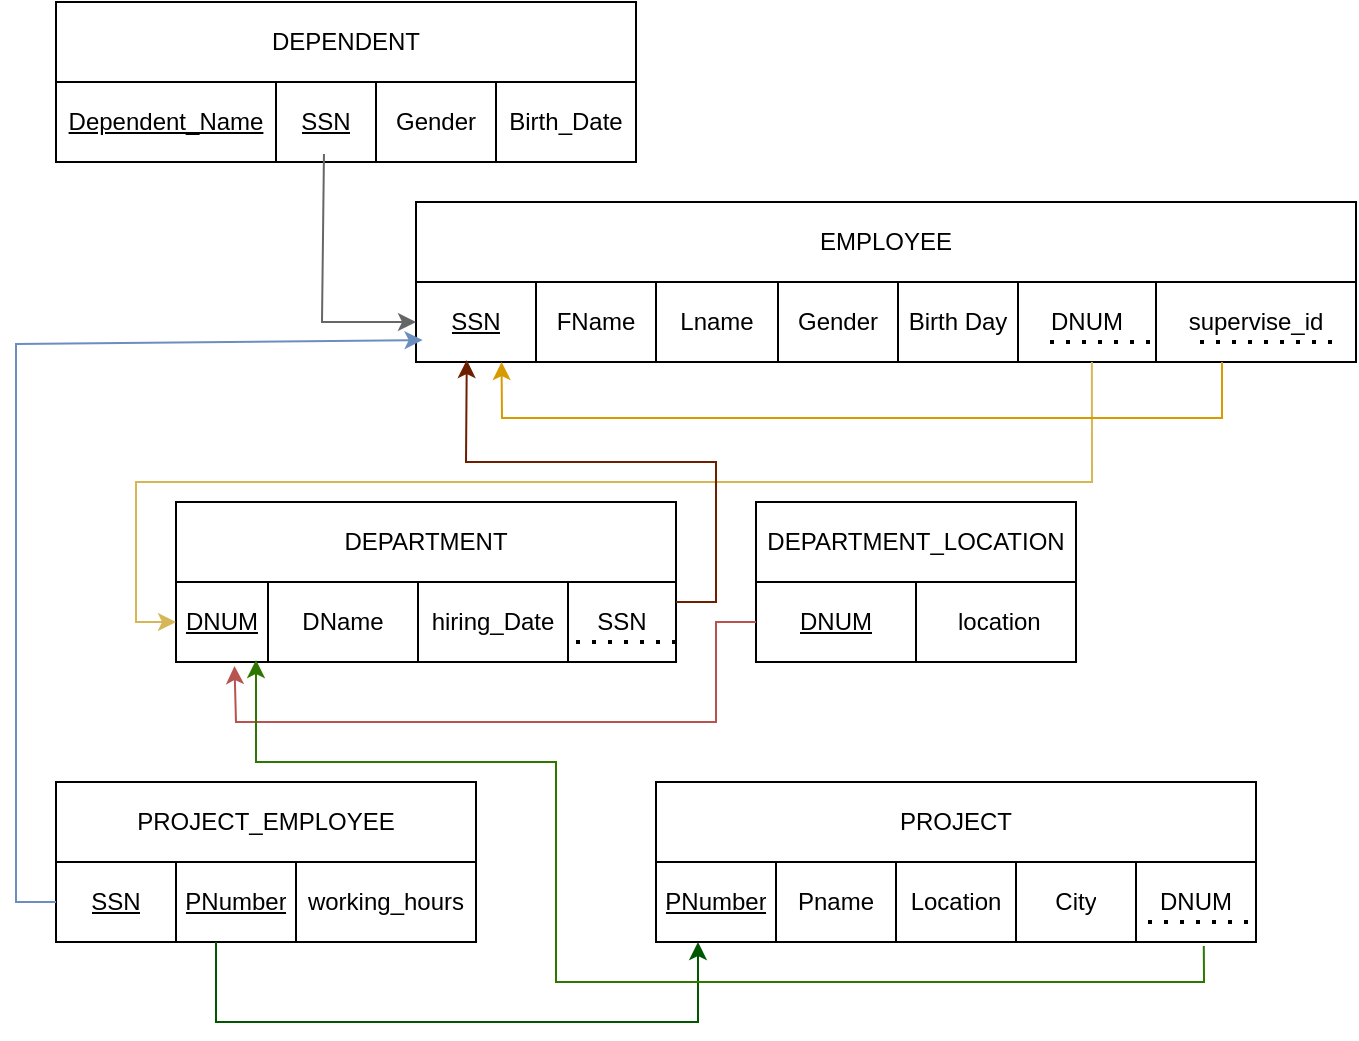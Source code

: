 <mxfile version="27.0.6">
  <diagram name="Page-1" id="WqQekX3sTyzEhNswUoji">
    <mxGraphModel dx="1418" dy="786" grid="1" gridSize="10" guides="1" tooltips="1" connect="1" arrows="1" fold="1" page="1" pageScale="1" pageWidth="850" pageHeight="1100" math="0" shadow="0">
      <root>
        <mxCell id="0" />
        <mxCell id="1" parent="0" />
        <mxCell id="C1v7L-V6cYP2EohM0xs5-46" value="" style="shape=table;startSize=0;container=1;collapsible=0;childLayout=tableLayout;" parent="1" vertex="1">
          <mxGeometry x="220" y="130" width="470" height="80" as="geometry" />
        </mxCell>
        <mxCell id="C1v7L-V6cYP2EohM0xs5-47" value="" style="shape=tableRow;horizontal=0;startSize=0;swimlaneHead=0;swimlaneBody=0;strokeColor=inherit;top=0;left=0;bottom=0;right=0;collapsible=0;dropTarget=0;fillColor=none;points=[[0,0.5],[1,0.5]];portConstraint=eastwest;" parent="C1v7L-V6cYP2EohM0xs5-46" vertex="1">
          <mxGeometry width="470" height="40" as="geometry" />
        </mxCell>
        <mxCell id="C1v7L-V6cYP2EohM0xs5-48" value="EMPLOYEE" style="shape=partialRectangle;html=1;whiteSpace=wrap;connectable=0;strokeColor=inherit;overflow=hidden;fillColor=none;top=0;left=0;bottom=0;right=0;pointerEvents=1;rowspan=1;colspan=8;" parent="C1v7L-V6cYP2EohM0xs5-47" vertex="1">
          <mxGeometry width="470" height="40" as="geometry">
            <mxRectangle width="60" height="40" as="alternateBounds" />
          </mxGeometry>
        </mxCell>
        <mxCell id="C1v7L-V6cYP2EohM0xs5-49" value="" style="shape=partialRectangle;html=1;whiteSpace=wrap;connectable=0;strokeColor=inherit;overflow=hidden;fillColor=none;top=0;left=0;bottom=0;right=0;pointerEvents=1;" parent="C1v7L-V6cYP2EohM0xs5-47" vertex="1" visible="0">
          <mxGeometry x="60" width="60" height="40" as="geometry">
            <mxRectangle width="60" height="40" as="alternateBounds" />
          </mxGeometry>
        </mxCell>
        <mxCell id="C1v7L-V6cYP2EohM0xs5-50" value="" style="shape=partialRectangle;html=1;whiteSpace=wrap;connectable=0;strokeColor=inherit;overflow=hidden;fillColor=none;top=0;left=0;bottom=0;right=0;pointerEvents=1;" parent="C1v7L-V6cYP2EohM0xs5-47" vertex="1" visible="0">
          <mxGeometry x="120" width="61" height="40" as="geometry">
            <mxRectangle width="61" height="40" as="alternateBounds" />
          </mxGeometry>
        </mxCell>
        <mxCell id="C1v7L-V6cYP2EohM0xs5-51" value="" style="shape=partialRectangle;html=1;whiteSpace=wrap;connectable=0;strokeColor=inherit;overflow=hidden;fillColor=none;top=0;left=0;bottom=0;right=0;pointerEvents=1;" parent="C1v7L-V6cYP2EohM0xs5-47" vertex="1" visible="0">
          <mxGeometry x="181" width="60" height="40" as="geometry">
            <mxRectangle width="60" height="40" as="alternateBounds" />
          </mxGeometry>
        </mxCell>
        <mxCell id="C1v7L-V6cYP2EohM0xs5-52" value="" style="shape=partialRectangle;html=1;whiteSpace=wrap;connectable=0;strokeColor=inherit;overflow=hidden;fillColor=none;top=0;left=0;bottom=0;right=0;pointerEvents=1;" parent="C1v7L-V6cYP2EohM0xs5-47" vertex="1" visible="0">
          <mxGeometry x="241" width="60" height="40" as="geometry">
            <mxRectangle width="60" height="40" as="alternateBounds" />
          </mxGeometry>
        </mxCell>
        <mxCell id="C1v7L-V6cYP2EohM0xs5-53" value="" style="shape=partialRectangle;html=1;whiteSpace=wrap;connectable=0;strokeColor=inherit;overflow=hidden;fillColor=none;top=0;left=0;bottom=0;right=0;pointerEvents=1;" parent="C1v7L-V6cYP2EohM0xs5-47" vertex="1" visible="0">
          <mxGeometry x="301" width="69" height="40" as="geometry">
            <mxRectangle width="69" height="40" as="alternateBounds" />
          </mxGeometry>
        </mxCell>
        <mxCell id="C1v7L-V6cYP2EohM0xs5-54" value="" style="shape=partialRectangle;html=1;whiteSpace=wrap;connectable=0;strokeColor=inherit;overflow=hidden;fillColor=none;top=0;left=0;bottom=0;right=0;pointerEvents=1;" parent="C1v7L-V6cYP2EohM0xs5-47" vertex="1" visible="0">
          <mxGeometry x="370" width="100" height="40" as="geometry">
            <mxRectangle width="100" height="40" as="alternateBounds" />
          </mxGeometry>
        </mxCell>
        <mxCell id="C1v7L-V6cYP2EohM0xs5-55" value="" style="shape=tableRow;horizontal=0;startSize=0;swimlaneHead=0;swimlaneBody=0;strokeColor=inherit;top=0;left=0;bottom=0;right=0;collapsible=0;dropTarget=0;fillColor=none;points=[[0,0.5],[1,0.5]];portConstraint=eastwest;" parent="C1v7L-V6cYP2EohM0xs5-46" vertex="1">
          <mxGeometry y="40" width="470" height="40" as="geometry" />
        </mxCell>
        <mxCell id="C1v7L-V6cYP2EohM0xs5-56" value="&lt;span style=&quot;text-decoration-line: underline;&quot;&gt;SSN&lt;/span&gt;" style="shape=partialRectangle;html=1;whiteSpace=wrap;connectable=0;strokeColor=inherit;overflow=hidden;fillColor=none;top=0;left=0;bottom=0;right=0;pointerEvents=1;" parent="C1v7L-V6cYP2EohM0xs5-55" vertex="1">
          <mxGeometry width="60" height="40" as="geometry">
            <mxRectangle width="60" height="40" as="alternateBounds" />
          </mxGeometry>
        </mxCell>
        <mxCell id="C1v7L-V6cYP2EohM0xs5-57" value="FName" style="shape=partialRectangle;html=1;whiteSpace=wrap;connectable=0;strokeColor=inherit;overflow=hidden;fillColor=none;top=0;left=0;bottom=0;right=0;pointerEvents=1;" parent="C1v7L-V6cYP2EohM0xs5-55" vertex="1">
          <mxGeometry x="60" width="60" height="40" as="geometry">
            <mxRectangle width="60" height="40" as="alternateBounds" />
          </mxGeometry>
        </mxCell>
        <mxCell id="C1v7L-V6cYP2EohM0xs5-58" value="Lname" style="shape=partialRectangle;html=1;whiteSpace=wrap;connectable=0;strokeColor=inherit;overflow=hidden;fillColor=none;top=0;left=0;bottom=0;right=0;pointerEvents=1;" parent="C1v7L-V6cYP2EohM0xs5-55" vertex="1">
          <mxGeometry x="120" width="61" height="40" as="geometry">
            <mxRectangle width="61" height="40" as="alternateBounds" />
          </mxGeometry>
        </mxCell>
        <mxCell id="C1v7L-V6cYP2EohM0xs5-59" value="Gender" style="shape=partialRectangle;html=1;whiteSpace=wrap;connectable=0;strokeColor=inherit;overflow=hidden;fillColor=none;top=0;left=0;bottom=0;right=0;pointerEvents=1;" parent="C1v7L-V6cYP2EohM0xs5-55" vertex="1">
          <mxGeometry x="181" width="60" height="40" as="geometry">
            <mxRectangle width="60" height="40" as="alternateBounds" />
          </mxGeometry>
        </mxCell>
        <mxCell id="C1v7L-V6cYP2EohM0xs5-60" value="Birth Day" style="shape=partialRectangle;html=1;whiteSpace=wrap;connectable=0;strokeColor=inherit;overflow=hidden;fillColor=none;top=0;left=0;bottom=0;right=0;pointerEvents=1;" parent="C1v7L-V6cYP2EohM0xs5-55" vertex="1">
          <mxGeometry x="241" width="60" height="40" as="geometry">
            <mxRectangle width="60" height="40" as="alternateBounds" />
          </mxGeometry>
        </mxCell>
        <mxCell id="C1v7L-V6cYP2EohM0xs5-61" value="DNUM" style="shape=partialRectangle;html=1;whiteSpace=wrap;connectable=0;strokeColor=inherit;overflow=hidden;fillColor=none;top=0;left=0;bottom=0;right=0;pointerEvents=1;" parent="C1v7L-V6cYP2EohM0xs5-55" vertex="1">
          <mxGeometry x="301" width="69" height="40" as="geometry">
            <mxRectangle width="69" height="40" as="alternateBounds" />
          </mxGeometry>
        </mxCell>
        <mxCell id="C1v7L-V6cYP2EohM0xs5-62" value="supervise_id" style="shape=partialRectangle;html=1;whiteSpace=wrap;connectable=0;strokeColor=inherit;overflow=hidden;fillColor=none;top=0;left=0;bottom=0;right=0;pointerEvents=1;" parent="C1v7L-V6cYP2EohM0xs5-55" vertex="1">
          <mxGeometry x="370" width="100" height="40" as="geometry">
            <mxRectangle width="100" height="40" as="alternateBounds" />
          </mxGeometry>
        </mxCell>
        <mxCell id="C1v7L-V6cYP2EohM0xs5-63" value="" style="shape=table;startSize=0;container=1;collapsible=0;childLayout=tableLayout;" parent="1" vertex="1">
          <mxGeometry x="100" y="280" width="250" height="80" as="geometry" />
        </mxCell>
        <mxCell id="C1v7L-V6cYP2EohM0xs5-64" value="" style="shape=tableRow;horizontal=0;startSize=0;swimlaneHead=0;swimlaneBody=0;strokeColor=inherit;top=0;left=0;bottom=0;right=0;collapsible=0;dropTarget=0;fillColor=none;points=[[0,0.5],[1,0.5]];portConstraint=eastwest;" parent="C1v7L-V6cYP2EohM0xs5-63" vertex="1">
          <mxGeometry width="250" height="40" as="geometry" />
        </mxCell>
        <mxCell id="C1v7L-V6cYP2EohM0xs5-65" value="DEPARTMENT" style="shape=partialRectangle;html=1;whiteSpace=wrap;connectable=0;strokeColor=inherit;overflow=hidden;fillColor=none;top=0;left=0;bottom=0;right=0;pointerEvents=1;rowspan=1;colspan=4;" parent="C1v7L-V6cYP2EohM0xs5-64" vertex="1">
          <mxGeometry width="250" height="40" as="geometry">
            <mxRectangle width="46" height="40" as="alternateBounds" />
          </mxGeometry>
        </mxCell>
        <mxCell id="C1v7L-V6cYP2EohM0xs5-66" value="" style="shape=partialRectangle;html=1;whiteSpace=wrap;connectable=0;strokeColor=inherit;overflow=hidden;fillColor=none;top=0;left=0;bottom=0;right=0;pointerEvents=1;" parent="C1v7L-V6cYP2EohM0xs5-64" vertex="1" visible="0">
          <mxGeometry x="46" width="75" height="40" as="geometry">
            <mxRectangle width="75" height="40" as="alternateBounds" />
          </mxGeometry>
        </mxCell>
        <mxCell id="bY1gTkFWuia8gDwOcTz6-3" style="shape=partialRectangle;html=1;whiteSpace=wrap;connectable=0;strokeColor=inherit;overflow=hidden;fillColor=none;top=0;left=0;bottom=0;right=0;pointerEvents=1;" vertex="1" visible="0" parent="C1v7L-V6cYP2EohM0xs5-64">
          <mxGeometry x="121" width="75" height="40" as="geometry">
            <mxRectangle width="75" height="40" as="alternateBounds" />
          </mxGeometry>
        </mxCell>
        <mxCell id="bY1gTkFWuia8gDwOcTz6-5" style="shape=partialRectangle;html=1;whiteSpace=wrap;connectable=0;strokeColor=inherit;overflow=hidden;fillColor=none;top=0;left=0;bottom=0;right=0;pointerEvents=1;" vertex="1" visible="0" parent="C1v7L-V6cYP2EohM0xs5-64">
          <mxGeometry x="196" width="54" height="40" as="geometry">
            <mxRectangle width="54" height="40" as="alternateBounds" />
          </mxGeometry>
        </mxCell>
        <mxCell id="C1v7L-V6cYP2EohM0xs5-67" value="" style="shape=tableRow;horizontal=0;startSize=0;swimlaneHead=0;swimlaneBody=0;strokeColor=inherit;top=0;left=0;bottom=0;right=0;collapsible=0;dropTarget=0;fillColor=none;points=[[0,0.5],[1,0.5]];portConstraint=eastwest;" parent="C1v7L-V6cYP2EohM0xs5-63" vertex="1">
          <mxGeometry y="40" width="250" height="40" as="geometry" />
        </mxCell>
        <mxCell id="C1v7L-V6cYP2EohM0xs5-68" value="&lt;span style=&quot;text-decoration-line: underline;&quot;&gt;DNUM&lt;/span&gt;" style="shape=partialRectangle;html=1;whiteSpace=wrap;connectable=0;strokeColor=inherit;overflow=hidden;fillColor=none;top=0;left=0;bottom=0;right=0;pointerEvents=1;" parent="C1v7L-V6cYP2EohM0xs5-67" vertex="1">
          <mxGeometry width="46" height="40" as="geometry">
            <mxRectangle width="46" height="40" as="alternateBounds" />
          </mxGeometry>
        </mxCell>
        <mxCell id="C1v7L-V6cYP2EohM0xs5-69" value="DName" style="shape=partialRectangle;html=1;whiteSpace=wrap;connectable=0;strokeColor=inherit;overflow=hidden;fillColor=none;top=0;left=0;bottom=0;right=0;pointerEvents=1;" parent="C1v7L-V6cYP2EohM0xs5-67" vertex="1">
          <mxGeometry x="46" width="75" height="40" as="geometry">
            <mxRectangle width="75" height="40" as="alternateBounds" />
          </mxGeometry>
        </mxCell>
        <mxCell id="bY1gTkFWuia8gDwOcTz6-4" value="hiring_Date" style="shape=partialRectangle;html=1;whiteSpace=wrap;connectable=0;strokeColor=inherit;overflow=hidden;fillColor=none;top=0;left=0;bottom=0;right=0;pointerEvents=1;" vertex="1" parent="C1v7L-V6cYP2EohM0xs5-67">
          <mxGeometry x="121" width="75" height="40" as="geometry">
            <mxRectangle width="75" height="40" as="alternateBounds" />
          </mxGeometry>
        </mxCell>
        <mxCell id="bY1gTkFWuia8gDwOcTz6-6" value="SSN" style="shape=partialRectangle;html=1;whiteSpace=wrap;connectable=0;strokeColor=inherit;overflow=hidden;fillColor=none;top=0;left=0;bottom=0;right=0;pointerEvents=1;" vertex="1" parent="C1v7L-V6cYP2EohM0xs5-67">
          <mxGeometry x="196" width="54" height="40" as="geometry">
            <mxRectangle width="54" height="40" as="alternateBounds" />
          </mxGeometry>
        </mxCell>
        <mxCell id="C1v7L-V6cYP2EohM0xs5-70" value="" style="shape=table;startSize=0;container=1;collapsible=0;childLayout=tableLayout;" parent="1" vertex="1">
          <mxGeometry x="390" y="280" width="160" height="80" as="geometry" />
        </mxCell>
        <mxCell id="C1v7L-V6cYP2EohM0xs5-71" value="" style="shape=tableRow;horizontal=0;startSize=0;swimlaneHead=0;swimlaneBody=0;strokeColor=inherit;top=0;left=0;bottom=0;right=0;collapsible=0;dropTarget=0;fillColor=none;points=[[0,0.5],[1,0.5]];portConstraint=eastwest;" parent="C1v7L-V6cYP2EohM0xs5-70" vertex="1">
          <mxGeometry width="160" height="40" as="geometry" />
        </mxCell>
        <mxCell id="C1v7L-V6cYP2EohM0xs5-72" value="DEPARTMENT_LOCATION" style="shape=partialRectangle;html=1;whiteSpace=wrap;connectable=0;strokeColor=inherit;overflow=hidden;fillColor=none;top=0;left=0;bottom=0;right=0;pointerEvents=1;rowspan=1;colspan=2;" parent="C1v7L-V6cYP2EohM0xs5-71" vertex="1">
          <mxGeometry width="160" height="40" as="geometry">
            <mxRectangle width="80" height="40" as="alternateBounds" />
          </mxGeometry>
        </mxCell>
        <mxCell id="C1v7L-V6cYP2EohM0xs5-73" value="" style="shape=partialRectangle;html=1;whiteSpace=wrap;connectable=0;strokeColor=inherit;overflow=hidden;fillColor=none;top=0;left=0;bottom=0;right=0;pointerEvents=1;" parent="C1v7L-V6cYP2EohM0xs5-71" vertex="1" visible="0">
          <mxGeometry x="80" width="80" height="40" as="geometry">
            <mxRectangle width="80" height="40" as="alternateBounds" />
          </mxGeometry>
        </mxCell>
        <mxCell id="C1v7L-V6cYP2EohM0xs5-74" value="" style="shape=tableRow;horizontal=0;startSize=0;swimlaneHead=0;swimlaneBody=0;strokeColor=inherit;top=0;left=0;bottom=0;right=0;collapsible=0;dropTarget=0;fillColor=none;points=[[0,0.5],[1,0.5]];portConstraint=eastwest;" parent="C1v7L-V6cYP2EohM0xs5-70" vertex="1">
          <mxGeometry y="40" width="160" height="40" as="geometry" />
        </mxCell>
        <mxCell id="C1v7L-V6cYP2EohM0xs5-75" value="&lt;span style=&quot;text-decoration-line: underline;&quot;&gt;DNUM&lt;/span&gt;" style="shape=partialRectangle;html=1;whiteSpace=wrap;connectable=0;strokeColor=inherit;overflow=hidden;fillColor=none;top=0;left=0;bottom=0;right=0;pointerEvents=1;" parent="C1v7L-V6cYP2EohM0xs5-74" vertex="1">
          <mxGeometry width="80" height="40" as="geometry">
            <mxRectangle width="80" height="40" as="alternateBounds" />
          </mxGeometry>
        </mxCell>
        <mxCell id="C1v7L-V6cYP2EohM0xs5-76" value="&amp;nbsp;location" style="shape=partialRectangle;html=1;whiteSpace=wrap;connectable=0;strokeColor=inherit;overflow=hidden;fillColor=none;top=0;left=0;bottom=0;right=0;pointerEvents=1;" parent="C1v7L-V6cYP2EohM0xs5-74" vertex="1">
          <mxGeometry x="80" width="80" height="40" as="geometry">
            <mxRectangle width="80" height="40" as="alternateBounds" />
          </mxGeometry>
        </mxCell>
        <mxCell id="C1v7L-V6cYP2EohM0xs5-77" value="" style="shape=table;startSize=0;container=1;collapsible=0;childLayout=tableLayout;" parent="1" vertex="1">
          <mxGeometry x="340" y="420" width="300" height="80" as="geometry" />
        </mxCell>
        <mxCell id="C1v7L-V6cYP2EohM0xs5-78" value="" style="shape=tableRow;horizontal=0;startSize=0;swimlaneHead=0;swimlaneBody=0;strokeColor=inherit;top=0;left=0;bottom=0;right=0;collapsible=0;dropTarget=0;fillColor=none;points=[[0,0.5],[1,0.5]];portConstraint=eastwest;" parent="C1v7L-V6cYP2EohM0xs5-77" vertex="1">
          <mxGeometry width="300" height="40" as="geometry" />
        </mxCell>
        <mxCell id="C1v7L-V6cYP2EohM0xs5-79" value="PROJECT" style="shape=partialRectangle;html=1;whiteSpace=wrap;connectable=0;strokeColor=inherit;overflow=hidden;fillColor=none;top=0;left=0;bottom=0;right=0;pointerEvents=1;rowspan=1;colspan=5;" parent="C1v7L-V6cYP2EohM0xs5-78" vertex="1">
          <mxGeometry width="300" height="40" as="geometry">
            <mxRectangle width="60" height="40" as="alternateBounds" />
          </mxGeometry>
        </mxCell>
        <mxCell id="C1v7L-V6cYP2EohM0xs5-80" value="" style="shape=partialRectangle;html=1;whiteSpace=wrap;connectable=0;strokeColor=inherit;overflow=hidden;fillColor=none;top=0;left=0;bottom=0;right=0;pointerEvents=1;" parent="C1v7L-V6cYP2EohM0xs5-78" vertex="1" visible="0">
          <mxGeometry x="60" width="60" height="40" as="geometry">
            <mxRectangle width="60" height="40" as="alternateBounds" />
          </mxGeometry>
        </mxCell>
        <mxCell id="C1v7L-V6cYP2EohM0xs5-81" value="" style="shape=partialRectangle;html=1;whiteSpace=wrap;connectable=0;strokeColor=inherit;overflow=hidden;fillColor=none;top=0;left=0;bottom=0;right=0;pointerEvents=1;" parent="C1v7L-V6cYP2EohM0xs5-78" vertex="1" visible="0">
          <mxGeometry x="120" width="60" height="40" as="geometry">
            <mxRectangle width="60" height="40" as="alternateBounds" />
          </mxGeometry>
        </mxCell>
        <mxCell id="C1v7L-V6cYP2EohM0xs5-82" value="" style="shape=partialRectangle;html=1;whiteSpace=wrap;connectable=0;strokeColor=inherit;overflow=hidden;fillColor=none;top=0;left=0;bottom=0;right=0;pointerEvents=1;" parent="C1v7L-V6cYP2EohM0xs5-78" vertex="1" visible="0">
          <mxGeometry x="180" width="60" height="40" as="geometry">
            <mxRectangle width="60" height="40" as="alternateBounds" />
          </mxGeometry>
        </mxCell>
        <mxCell id="C1v7L-V6cYP2EohM0xs5-83" value="" style="shape=partialRectangle;html=1;whiteSpace=wrap;connectable=0;strokeColor=inherit;overflow=hidden;fillColor=none;top=0;left=0;bottom=0;right=0;pointerEvents=1;" parent="C1v7L-V6cYP2EohM0xs5-78" vertex="1" visible="0">
          <mxGeometry x="240" width="60" height="40" as="geometry">
            <mxRectangle width="60" height="40" as="alternateBounds" />
          </mxGeometry>
        </mxCell>
        <mxCell id="C1v7L-V6cYP2EohM0xs5-84" value="" style="shape=tableRow;horizontal=0;startSize=0;swimlaneHead=0;swimlaneBody=0;strokeColor=inherit;top=0;left=0;bottom=0;right=0;collapsible=0;dropTarget=0;fillColor=none;points=[[0,0.5],[1,0.5]];portConstraint=eastwest;" parent="C1v7L-V6cYP2EohM0xs5-77" vertex="1">
          <mxGeometry y="40" width="300" height="40" as="geometry" />
        </mxCell>
        <mxCell id="C1v7L-V6cYP2EohM0xs5-85" value="&lt;span style=&quot;text-decoration-line: underline;&quot;&gt;PNumber&lt;/span&gt;" style="shape=partialRectangle;html=1;whiteSpace=wrap;connectable=0;strokeColor=inherit;overflow=hidden;fillColor=none;top=0;left=0;bottom=0;right=0;pointerEvents=1;" parent="C1v7L-V6cYP2EohM0xs5-84" vertex="1">
          <mxGeometry width="60" height="40" as="geometry">
            <mxRectangle width="60" height="40" as="alternateBounds" />
          </mxGeometry>
        </mxCell>
        <mxCell id="C1v7L-V6cYP2EohM0xs5-86" value="Pname" style="shape=partialRectangle;html=1;whiteSpace=wrap;connectable=0;strokeColor=inherit;overflow=hidden;fillColor=none;top=0;left=0;bottom=0;right=0;pointerEvents=1;" parent="C1v7L-V6cYP2EohM0xs5-84" vertex="1">
          <mxGeometry x="60" width="60" height="40" as="geometry">
            <mxRectangle width="60" height="40" as="alternateBounds" />
          </mxGeometry>
        </mxCell>
        <mxCell id="C1v7L-V6cYP2EohM0xs5-87" value="Location" style="shape=partialRectangle;html=1;whiteSpace=wrap;connectable=0;strokeColor=inherit;overflow=hidden;fillColor=none;top=0;left=0;bottom=0;right=0;pointerEvents=1;" parent="C1v7L-V6cYP2EohM0xs5-84" vertex="1">
          <mxGeometry x="120" width="60" height="40" as="geometry">
            <mxRectangle width="60" height="40" as="alternateBounds" />
          </mxGeometry>
        </mxCell>
        <mxCell id="C1v7L-V6cYP2EohM0xs5-88" value="City" style="shape=partialRectangle;html=1;whiteSpace=wrap;connectable=0;strokeColor=inherit;overflow=hidden;fillColor=none;top=0;left=0;bottom=0;right=0;pointerEvents=1;" parent="C1v7L-V6cYP2EohM0xs5-84" vertex="1">
          <mxGeometry x="180" width="60" height="40" as="geometry">
            <mxRectangle width="60" height="40" as="alternateBounds" />
          </mxGeometry>
        </mxCell>
        <mxCell id="C1v7L-V6cYP2EohM0xs5-89" value="DNUM" style="shape=partialRectangle;html=1;whiteSpace=wrap;connectable=0;strokeColor=inherit;overflow=hidden;fillColor=none;top=0;left=0;bottom=0;right=0;pointerEvents=1;" parent="C1v7L-V6cYP2EohM0xs5-84" vertex="1">
          <mxGeometry x="240" width="60" height="40" as="geometry">
            <mxRectangle width="60" height="40" as="alternateBounds" />
          </mxGeometry>
        </mxCell>
        <mxCell id="C1v7L-V6cYP2EohM0xs5-90" value="" style="shape=table;startSize=0;container=1;collapsible=0;childLayout=tableLayout;" parent="1" vertex="1">
          <mxGeometry x="40" y="30" width="290" height="80" as="geometry" />
        </mxCell>
        <mxCell id="C1v7L-V6cYP2EohM0xs5-91" value="" style="shape=tableRow;horizontal=0;startSize=0;swimlaneHead=0;swimlaneBody=0;strokeColor=inherit;top=0;left=0;bottom=0;right=0;collapsible=0;dropTarget=0;fillColor=none;points=[[0,0.5],[1,0.5]];portConstraint=eastwest;" parent="C1v7L-V6cYP2EohM0xs5-90" vertex="1">
          <mxGeometry width="290" height="40" as="geometry" />
        </mxCell>
        <mxCell id="C1v7L-V6cYP2EohM0xs5-92" value="DEPENDENT" style="shape=partialRectangle;html=1;whiteSpace=wrap;connectable=0;strokeColor=inherit;overflow=hidden;fillColor=none;top=0;left=0;bottom=0;right=0;pointerEvents=1;rowspan=1;colspan=4;" parent="C1v7L-V6cYP2EohM0xs5-91" vertex="1">
          <mxGeometry width="290" height="40" as="geometry">
            <mxRectangle width="110" height="40" as="alternateBounds" />
          </mxGeometry>
        </mxCell>
        <mxCell id="C1v7L-V6cYP2EohM0xs5-93" value="" style="shape=partialRectangle;html=1;whiteSpace=wrap;connectable=0;strokeColor=inherit;overflow=hidden;fillColor=none;top=0;left=0;bottom=0;right=0;pointerEvents=1;" parent="C1v7L-V6cYP2EohM0xs5-91" vertex="1" visible="0">
          <mxGeometry x="110" width="50" height="40" as="geometry">
            <mxRectangle width="50" height="40" as="alternateBounds" />
          </mxGeometry>
        </mxCell>
        <mxCell id="C1v7L-V6cYP2EohM0xs5-94" value="" style="shape=partialRectangle;html=1;whiteSpace=wrap;connectable=0;strokeColor=inherit;overflow=hidden;fillColor=none;top=0;left=0;bottom=0;right=0;pointerEvents=1;" parent="C1v7L-V6cYP2EohM0xs5-91" vertex="1" visible="0">
          <mxGeometry x="160" width="60" height="40" as="geometry">
            <mxRectangle width="60" height="40" as="alternateBounds" />
          </mxGeometry>
        </mxCell>
        <mxCell id="C1v7L-V6cYP2EohM0xs5-95" value="" style="shape=partialRectangle;html=1;whiteSpace=wrap;connectable=0;strokeColor=inherit;overflow=hidden;fillColor=none;top=0;left=0;bottom=0;right=0;pointerEvents=1;" parent="C1v7L-V6cYP2EohM0xs5-91" vertex="1" visible="0">
          <mxGeometry x="220" width="70" height="40" as="geometry">
            <mxRectangle width="70" height="40" as="alternateBounds" />
          </mxGeometry>
        </mxCell>
        <mxCell id="C1v7L-V6cYP2EohM0xs5-96" value="" style="shape=tableRow;horizontal=0;startSize=0;swimlaneHead=0;swimlaneBody=0;strokeColor=inherit;top=0;left=0;bottom=0;right=0;collapsible=0;dropTarget=0;fillColor=none;points=[[0,0.5],[1,0.5]];portConstraint=eastwest;" parent="C1v7L-V6cYP2EohM0xs5-90" vertex="1">
          <mxGeometry y="40" width="290" height="40" as="geometry" />
        </mxCell>
        <mxCell id="C1v7L-V6cYP2EohM0xs5-97" value="&lt;div&gt;&lt;div&gt;&lt;u style=&quot;background-color: transparent; color: light-dark(rgb(0, 0, 0), rgb(255, 255, 255));&quot;&gt;Dependent_Name&lt;/u&gt;&lt;/div&gt;&lt;/div&gt;" style="shape=partialRectangle;html=1;whiteSpace=wrap;connectable=0;strokeColor=inherit;overflow=hidden;fillColor=none;top=0;left=0;bottom=0;right=0;pointerEvents=1;" parent="C1v7L-V6cYP2EohM0xs5-96" vertex="1">
          <mxGeometry width="110" height="40" as="geometry">
            <mxRectangle width="110" height="40" as="alternateBounds" />
          </mxGeometry>
        </mxCell>
        <mxCell id="C1v7L-V6cYP2EohM0xs5-98" value="&lt;span style=&quot;text-decoration-line: underline;&quot;&gt;SSN&lt;/span&gt;" style="shape=partialRectangle;html=1;whiteSpace=wrap;connectable=0;strokeColor=inherit;overflow=hidden;fillColor=none;top=0;left=0;bottom=0;right=0;pointerEvents=1;" parent="C1v7L-V6cYP2EohM0xs5-96" vertex="1">
          <mxGeometry x="110" width="50" height="40" as="geometry">
            <mxRectangle width="50" height="40" as="alternateBounds" />
          </mxGeometry>
        </mxCell>
        <mxCell id="C1v7L-V6cYP2EohM0xs5-99" value="Gender" style="shape=partialRectangle;html=1;whiteSpace=wrap;connectable=0;strokeColor=inherit;overflow=hidden;fillColor=none;top=0;left=0;bottom=0;right=0;pointerEvents=1;" parent="C1v7L-V6cYP2EohM0xs5-96" vertex="1">
          <mxGeometry x="160" width="60" height="40" as="geometry">
            <mxRectangle width="60" height="40" as="alternateBounds" />
          </mxGeometry>
        </mxCell>
        <mxCell id="C1v7L-V6cYP2EohM0xs5-100" value="Birth_Date" style="shape=partialRectangle;html=1;whiteSpace=wrap;connectable=0;strokeColor=inherit;overflow=hidden;fillColor=none;top=0;left=0;bottom=0;right=0;pointerEvents=1;" parent="C1v7L-V6cYP2EohM0xs5-96" vertex="1">
          <mxGeometry x="220" width="70" height="40" as="geometry">
            <mxRectangle width="70" height="40" as="alternateBounds" />
          </mxGeometry>
        </mxCell>
        <mxCell id="C1v7L-V6cYP2EohM0xs5-110" value="" style="shape=table;startSize=0;container=1;collapsible=0;childLayout=tableLayout;" parent="1" vertex="1">
          <mxGeometry x="40" y="420" width="210" height="80" as="geometry" />
        </mxCell>
        <mxCell id="C1v7L-V6cYP2EohM0xs5-111" value="" style="shape=tableRow;horizontal=0;startSize=0;swimlaneHead=0;swimlaneBody=0;strokeColor=inherit;top=0;left=0;bottom=0;right=0;collapsible=0;dropTarget=0;fillColor=none;points=[[0,0.5],[1,0.5]];portConstraint=eastwest;" parent="C1v7L-V6cYP2EohM0xs5-110" vertex="1">
          <mxGeometry width="210" height="40" as="geometry" />
        </mxCell>
        <mxCell id="C1v7L-V6cYP2EohM0xs5-112" value="PROJECT_EMPLOYEE" style="shape=partialRectangle;html=1;whiteSpace=wrap;connectable=0;strokeColor=inherit;overflow=hidden;fillColor=none;top=0;left=0;bottom=0;right=0;pointerEvents=1;rowspan=1;colspan=3;" parent="C1v7L-V6cYP2EohM0xs5-111" vertex="1">
          <mxGeometry width="210" height="40" as="geometry">
            <mxRectangle width="60" height="40" as="alternateBounds" />
          </mxGeometry>
        </mxCell>
        <mxCell id="C1v7L-V6cYP2EohM0xs5-113" value="" style="shape=partialRectangle;html=1;whiteSpace=wrap;connectable=0;strokeColor=inherit;overflow=hidden;fillColor=none;top=0;left=0;bottom=0;right=0;pointerEvents=1;" parent="C1v7L-V6cYP2EohM0xs5-111" vertex="1" visible="0">
          <mxGeometry x="60" width="60" height="40" as="geometry">
            <mxRectangle width="60" height="40" as="alternateBounds" />
          </mxGeometry>
        </mxCell>
        <mxCell id="C1v7L-V6cYP2EohM0xs5-114" value="" style="shape=partialRectangle;html=1;whiteSpace=wrap;connectable=0;strokeColor=inherit;overflow=hidden;fillColor=none;top=0;left=0;bottom=0;right=0;pointerEvents=1;" parent="C1v7L-V6cYP2EohM0xs5-111" vertex="1" visible="0">
          <mxGeometry x="120" width="90" height="40" as="geometry">
            <mxRectangle width="90" height="40" as="alternateBounds" />
          </mxGeometry>
        </mxCell>
        <mxCell id="C1v7L-V6cYP2EohM0xs5-115" value="" style="shape=tableRow;horizontal=0;startSize=0;swimlaneHead=0;swimlaneBody=0;strokeColor=inherit;top=0;left=0;bottom=0;right=0;collapsible=0;dropTarget=0;fillColor=none;points=[[0,0.5],[1,0.5]];portConstraint=eastwest;" parent="C1v7L-V6cYP2EohM0xs5-110" vertex="1">
          <mxGeometry y="40" width="210" height="40" as="geometry" />
        </mxCell>
        <mxCell id="C1v7L-V6cYP2EohM0xs5-116" value="&lt;span style=&quot;text-decoration-line: underline;&quot;&gt;SSN&lt;/span&gt;" style="shape=partialRectangle;html=1;whiteSpace=wrap;connectable=0;strokeColor=inherit;overflow=hidden;fillColor=none;top=0;left=0;bottom=0;right=0;pointerEvents=1;" parent="C1v7L-V6cYP2EohM0xs5-115" vertex="1">
          <mxGeometry width="60" height="40" as="geometry">
            <mxRectangle width="60" height="40" as="alternateBounds" />
          </mxGeometry>
        </mxCell>
        <mxCell id="C1v7L-V6cYP2EohM0xs5-117" value="&lt;span style=&quot;text-decoration-line: underline;&quot;&gt;PNumber&lt;/span&gt;" style="shape=partialRectangle;html=1;whiteSpace=wrap;connectable=0;strokeColor=inherit;overflow=hidden;fillColor=none;top=0;left=0;bottom=0;right=0;pointerEvents=1;" parent="C1v7L-V6cYP2EohM0xs5-115" vertex="1">
          <mxGeometry x="60" width="60" height="40" as="geometry">
            <mxRectangle width="60" height="40" as="alternateBounds" />
          </mxGeometry>
        </mxCell>
        <mxCell id="C1v7L-V6cYP2EohM0xs5-118" value="working_hours" style="shape=partialRectangle;html=1;whiteSpace=wrap;connectable=0;strokeColor=inherit;overflow=hidden;fillColor=none;top=0;left=0;bottom=0;right=0;pointerEvents=1;" parent="C1v7L-V6cYP2EohM0xs5-115" vertex="1">
          <mxGeometry x="120" width="90" height="40" as="geometry">
            <mxRectangle width="90" height="40" as="alternateBounds" />
          </mxGeometry>
        </mxCell>
        <mxCell id="C1v7L-V6cYP2EohM0xs5-119" value="" style="endArrow=none;dashed=1;html=1;dashPattern=1 3;strokeWidth=2;rounded=0;" parent="1" edge="1">
          <mxGeometry width="50" height="50" relative="1" as="geometry">
            <mxPoint x="612" y="200" as="sourcePoint" />
            <mxPoint x="682" y="200" as="targetPoint" />
          </mxGeometry>
        </mxCell>
        <mxCell id="C1v7L-V6cYP2EohM0xs5-120" value="" style="endArrow=none;dashed=1;html=1;dashPattern=1 3;strokeWidth=2;rounded=0;" parent="1" edge="1">
          <mxGeometry width="50" height="50" relative="1" as="geometry">
            <mxPoint x="537" y="200" as="sourcePoint" />
            <mxPoint x="587" y="200" as="targetPoint" />
          </mxGeometry>
        </mxCell>
        <mxCell id="C1v7L-V6cYP2EohM0xs5-121" value="" style="endArrow=none;dashed=1;html=1;dashPattern=1 3;strokeWidth=2;rounded=0;" parent="1" edge="1">
          <mxGeometry width="50" height="50" relative="1" as="geometry">
            <mxPoint x="586" y="490" as="sourcePoint" />
            <mxPoint x="636" y="490" as="targetPoint" />
          </mxGeometry>
        </mxCell>
        <mxCell id="C1v7L-V6cYP2EohM0xs5-125" value="" style="endArrow=classic;html=1;rounded=0;entryX=0;entryY=0.5;entryDx=0;entryDy=0;exitX=0.462;exitY=0.9;exitDx=0;exitDy=0;exitPerimeter=0;fillColor=#f5f5f5;strokeColor=#666666;" parent="1" source="C1v7L-V6cYP2EohM0xs5-96" target="C1v7L-V6cYP2EohM0xs5-55" edge="1">
          <mxGeometry width="50" height="50" relative="1" as="geometry">
            <mxPoint x="160" y="230" as="sourcePoint" />
            <mxPoint x="210" y="180" as="targetPoint" />
            <Array as="points">
              <mxPoint x="173" y="190" />
            </Array>
          </mxGeometry>
        </mxCell>
        <mxCell id="C1v7L-V6cYP2EohM0xs5-126" value="" style="endArrow=classic;html=1;rounded=0;entryX=0.117;entryY=1.05;entryDx=0;entryDy=0;exitX=0;exitY=0.5;exitDx=0;exitDy=0;entryPerimeter=0;fillColor=#f8cecc;strokeColor=#b85450;" parent="1" source="C1v7L-V6cYP2EohM0xs5-74" target="C1v7L-V6cYP2EohM0xs5-67" edge="1">
          <mxGeometry width="50" height="50" relative="1" as="geometry">
            <mxPoint x="440" y="410" as="sourcePoint" />
            <mxPoint x="490" y="360" as="targetPoint" />
            <Array as="points">
              <mxPoint x="370" y="340" />
              <mxPoint x="370" y="390" />
              <mxPoint x="130" y="390" />
            </Array>
          </mxGeometry>
        </mxCell>
        <mxCell id="C1v7L-V6cYP2EohM0xs5-129" value="" style="endArrow=classic;html=1;rounded=0;entryX=0;entryY=0.5;entryDx=0;entryDy=0;exitX=0.719;exitY=1;exitDx=0;exitDy=0;exitPerimeter=0;fillColor=#fff2cc;strokeColor=#d6b656;" parent="1" source="C1v7L-V6cYP2EohM0xs5-55" target="C1v7L-V6cYP2EohM0xs5-67" edge="1">
          <mxGeometry width="50" height="50" relative="1" as="geometry">
            <mxPoint x="560" y="270" as="sourcePoint" />
            <mxPoint x="540" y="210" as="targetPoint" />
            <Array as="points">
              <mxPoint x="558" y="270" />
              <mxPoint x="340" y="270" />
              <mxPoint x="80" y="270" />
              <mxPoint x="80" y="310" />
              <mxPoint x="80" y="340" />
            </Array>
          </mxGeometry>
        </mxCell>
        <mxCell id="C1v7L-V6cYP2EohM0xs5-131" value="" style="endArrow=classic;html=1;rounded=0;entryX=0.091;entryY=1;entryDx=0;entryDy=0;entryPerimeter=0;fillColor=#ffe6cc;strokeColor=#d79b00;" parent="1" edge="1" target="C1v7L-V6cYP2EohM0xs5-55">
          <mxGeometry width="50" height="50" relative="1" as="geometry">
            <mxPoint x="623" y="210" as="sourcePoint" />
            <mxPoint x="277.08" y="210" as="targetPoint" />
            <Array as="points">
              <mxPoint x="623" y="238" />
              <mxPoint x="263" y="238" />
            </Array>
          </mxGeometry>
        </mxCell>
        <mxCell id="C1v7L-V6cYP2EohM0xs5-132" value="" style="endArrow=classic;html=1;rounded=0;entryX=0.007;entryY=0.725;entryDx=0;entryDy=0;entryPerimeter=0;exitX=0;exitY=0.5;exitDx=0;exitDy=0;fillColor=#dae8fc;strokeColor=#6c8ebf;" parent="1" source="C1v7L-V6cYP2EohM0xs5-115" target="C1v7L-V6cYP2EohM0xs5-55" edge="1">
          <mxGeometry width="50" height="50" relative="1" as="geometry">
            <mxPoint y="510" as="sourcePoint" />
            <mxPoint x="40" y="480" as="targetPoint" />
            <Array as="points">
              <mxPoint x="20" y="480" />
              <mxPoint x="20" y="201" />
            </Array>
          </mxGeometry>
        </mxCell>
        <mxCell id="C1v7L-V6cYP2EohM0xs5-133" value="" style="endArrow=classic;html=1;rounded=0;entryX=0.07;entryY=1;entryDx=0;entryDy=0;entryPerimeter=0;exitX=0.381;exitY=1;exitDx=0;exitDy=0;exitPerimeter=0;fillColor=#008a00;strokeColor=#005700;" parent="1" source="C1v7L-V6cYP2EohM0xs5-115" target="C1v7L-V6cYP2EohM0xs5-84" edge="1">
          <mxGeometry width="50" height="50" relative="1" as="geometry">
            <mxPoint x="290" y="640" as="sourcePoint" />
            <mxPoint x="340" y="590" as="targetPoint" />
            <Array as="points">
              <mxPoint x="120" y="540" />
              <mxPoint x="361" y="540" />
            </Array>
          </mxGeometry>
        </mxCell>
        <mxCell id="C1v7L-V6cYP2EohM0xs5-134" value="" style="endArrow=classic;html=1;rounded=0;exitX=0.913;exitY=1.05;exitDx=0;exitDy=0;exitPerimeter=0;fillColor=#60a917;strokeColor=#2D7600;" parent="1" source="C1v7L-V6cYP2EohM0xs5-84" edge="1">
          <mxGeometry width="50" height="50" relative="1" as="geometry">
            <mxPoint x="270" y="540" as="sourcePoint" />
            <mxPoint x="140" y="359" as="targetPoint" />
            <Array as="points">
              <mxPoint x="614" y="520" />
              <mxPoint x="290" y="520" />
              <mxPoint x="290" y="410" />
              <mxPoint x="140" y="410" />
            </Array>
          </mxGeometry>
        </mxCell>
        <mxCell id="bY1gTkFWuia8gDwOcTz6-8" value="" style="endArrow=none;dashed=1;html=1;dashPattern=1 3;strokeWidth=2;rounded=0;" edge="1" parent="1">
          <mxGeometry width="50" height="50" relative="1" as="geometry">
            <mxPoint x="300" y="350" as="sourcePoint" />
            <mxPoint x="350" y="350" as="targetPoint" />
          </mxGeometry>
        </mxCell>
        <mxCell id="bY1gTkFWuia8gDwOcTz6-9" value="" style="endArrow=classic;html=1;rounded=0;entryX=0.054;entryY=0.975;entryDx=0;entryDy=0;entryPerimeter=0;exitX=1;exitY=0.25;exitDx=0;exitDy=0;exitPerimeter=0;fillColor=#a0522d;strokeColor=#6D1F00;" edge="1" parent="1" source="C1v7L-V6cYP2EohM0xs5-67" target="C1v7L-V6cYP2EohM0xs5-55">
          <mxGeometry width="50" height="50" relative="1" as="geometry">
            <mxPoint x="200" y="260" as="sourcePoint" />
            <mxPoint x="250" y="210" as="targetPoint" />
            <Array as="points">
              <mxPoint x="370" y="330" />
              <mxPoint x="370" y="260" />
              <mxPoint x="245" y="260" />
            </Array>
          </mxGeometry>
        </mxCell>
      </root>
    </mxGraphModel>
  </diagram>
</mxfile>
